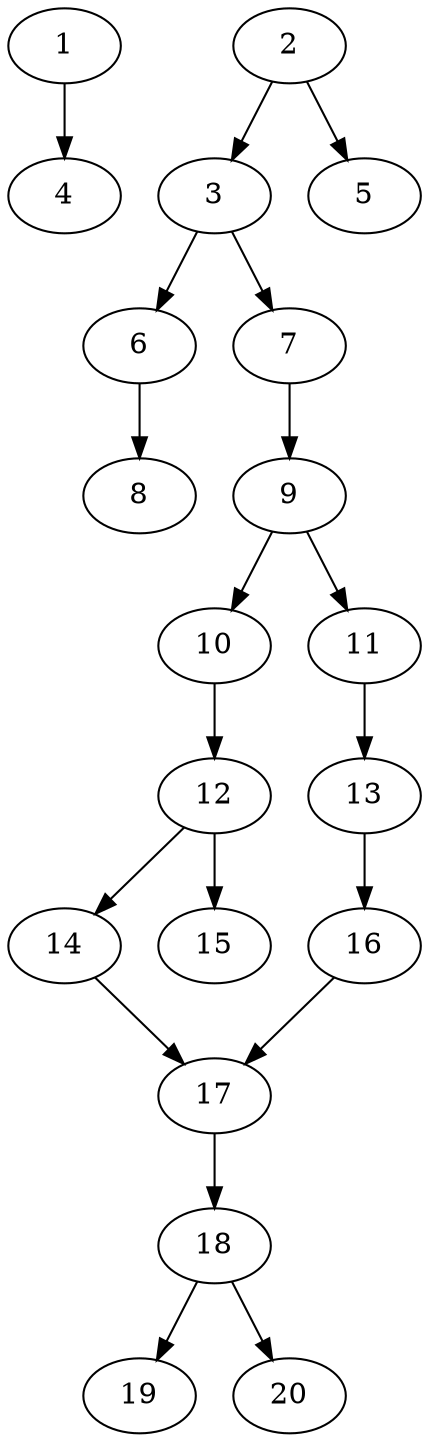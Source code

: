 // DAG automatically generated by daggen at Sat Jul 27 15:35:20 2019
// ./daggen --dot -n 20 --ccr 0.3 --fat 0.4 --regular 0.5 --density 0.5 --mindata 5242880 --maxdata 52428800 
digraph G {
  1 [size="127645013", alpha="0.06", expect_size="38293504"] 
  1 -> 4 [size ="38293504"]
  2 [size="168396800", alpha="0.02", expect_size="50519040"] 
  2 -> 3 [size ="50519040"]
  2 -> 5 [size ="50519040"]
  3 [size="124610560", alpha="0.02", expect_size="37383168"] 
  3 -> 6 [size ="37383168"]
  3 -> 7 [size ="37383168"]
  4 [size="42560853", alpha="0.20", expect_size="12768256"] 
  5 [size="75755520", alpha="0.11", expect_size="22726656"] 
  6 [size="26989227", alpha="0.05", expect_size="8096768"] 
  6 -> 8 [size ="8096768"]
  7 [size="29351253", alpha="0.01", expect_size="8805376"] 
  7 -> 9 [size ="8805376"]
  8 [size="100061867", alpha="0.08", expect_size="30018560"] 
  9 [size="167553707", alpha="0.18", expect_size="50266112"] 
  9 -> 10 [size ="50266112"]
  9 -> 11 [size ="50266112"]
  10 [size="98471253", alpha="0.00", expect_size="29541376"] 
  10 -> 12 [size ="29541376"]
  11 [size="143196160", alpha="0.05", expect_size="42958848"] 
  11 -> 13 [size ="42958848"]
  12 [size="33945600", alpha="0.17", expect_size="10183680"] 
  12 -> 14 [size ="10183680"]
  12 -> 15 [size ="10183680"]
  13 [size="48213333", alpha="0.06", expect_size="14464000"] 
  13 -> 16 [size ="14464000"]
  14 [size="67679573", alpha="0.10", expect_size="20303872"] 
  14 -> 17 [size ="20303872"]
  15 [size="64778240", alpha="0.18", expect_size="19433472"] 
  16 [size="150852267", alpha="0.02", expect_size="45255680"] 
  16 -> 17 [size ="45255680"]
  17 [size="32907947", alpha="0.08", expect_size="9872384"] 
  17 -> 18 [size ="9872384"]
  18 [size="38669653", alpha="0.08", expect_size="11600896"] 
  18 -> 19 [size ="11600896"]
  18 -> 20 [size ="11600896"]
  19 [size="104055467", alpha="0.12", expect_size="31216640"] 
  20 [size="84442453", alpha="0.19", expect_size="25332736"] 
}
